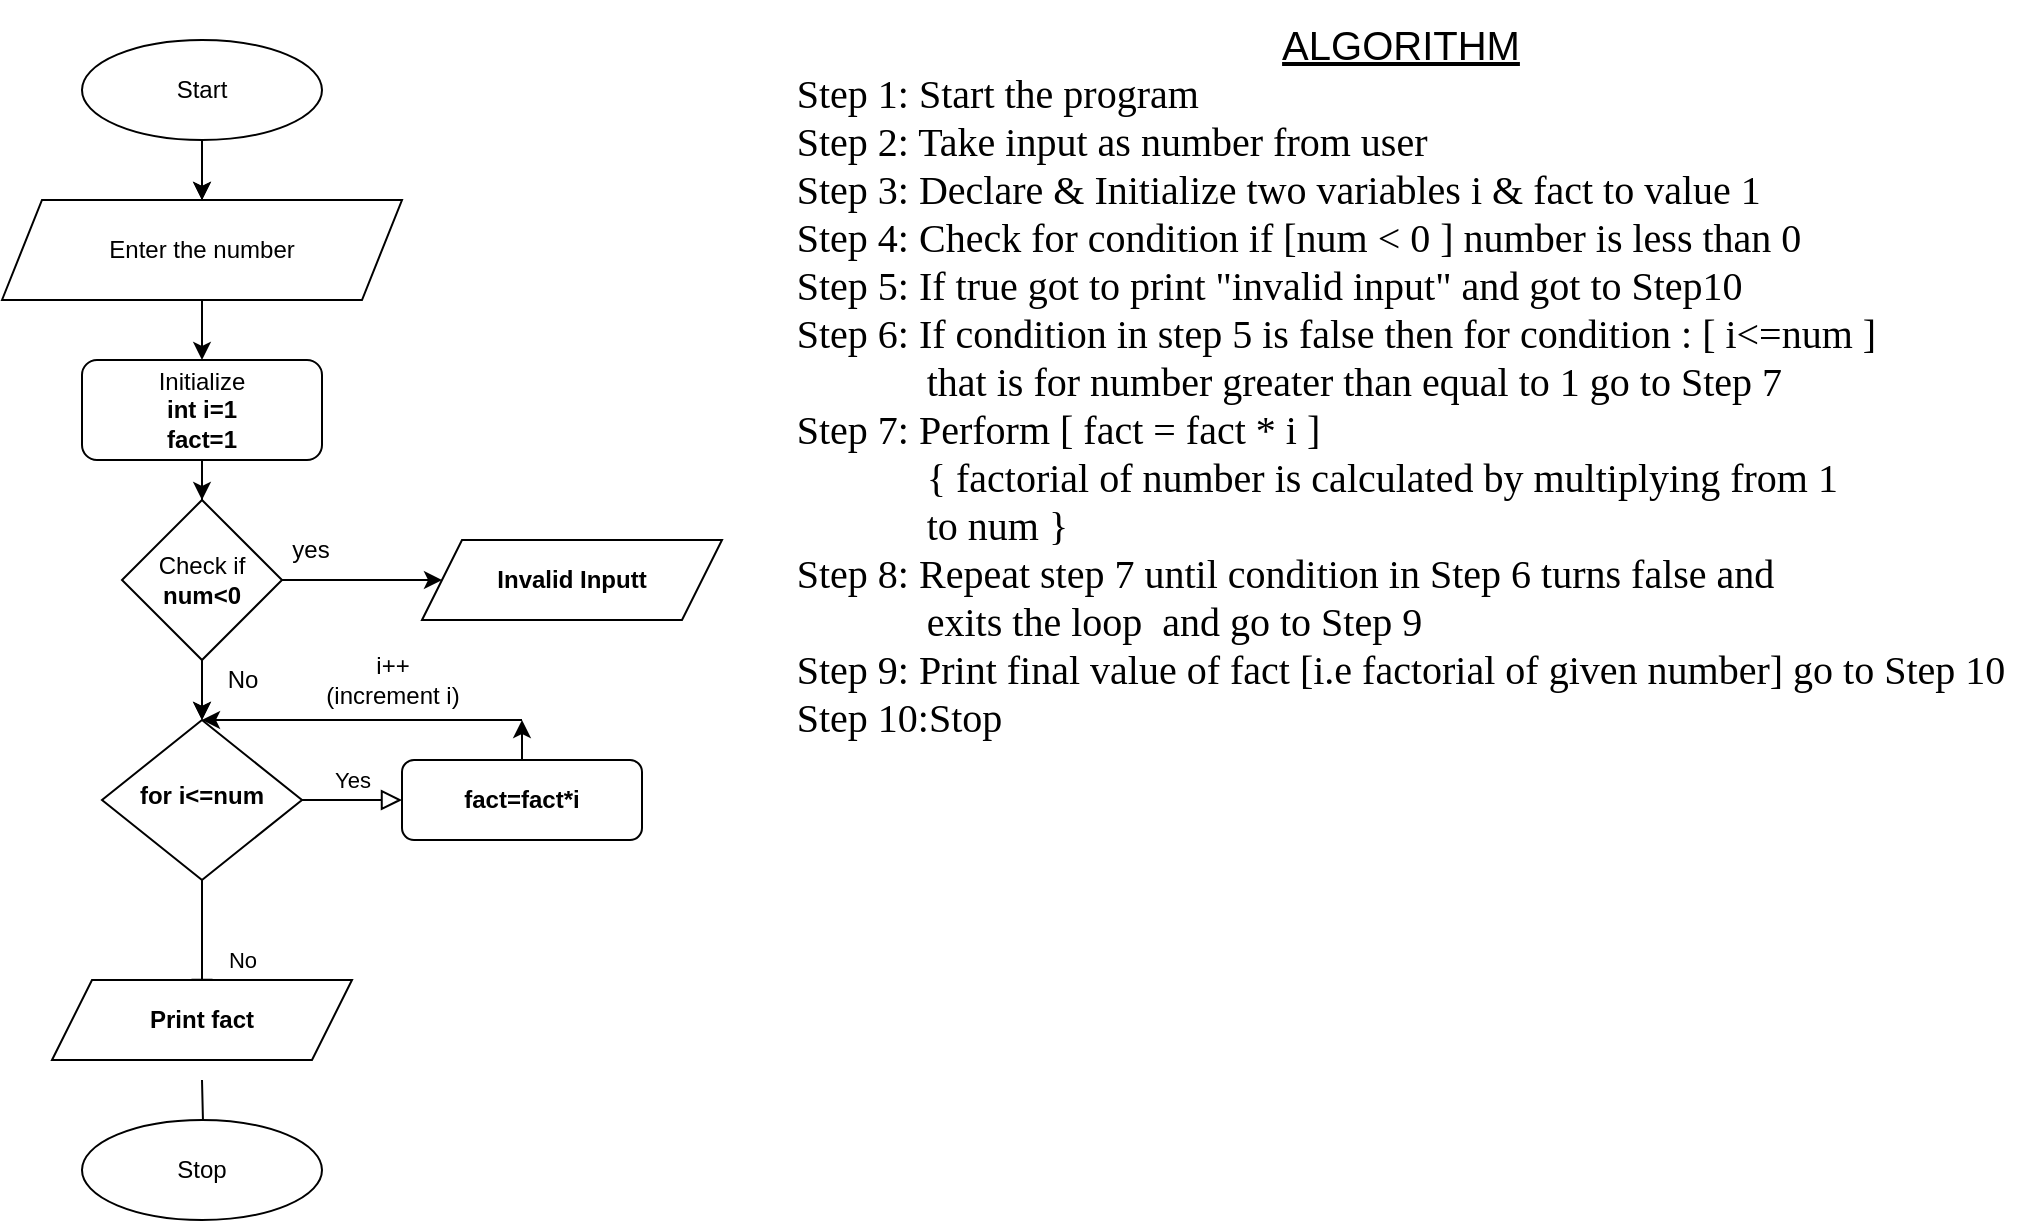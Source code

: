 <mxfile version="20.3.0" type="device"><diagram id="C5RBs43oDa-KdzZeNtuy" name="Page-1"><mxGraphModel dx="1038" dy="649" grid="1" gridSize="10" guides="1" tooltips="1" connect="1" arrows="1" fold="1" page="1" pageScale="1" pageWidth="827" pageHeight="1169" math="0" shadow="0"><root><mxCell id="WIyWlLk6GJQsqaUBKTNV-0"/><mxCell id="WIyWlLk6GJQsqaUBKTNV-1" parent="WIyWlLk6GJQsqaUBKTNV-0"/><mxCell id="WIyWlLk6GJQsqaUBKTNV-2" value="" style="rounded=0;html=1;jettySize=auto;orthogonalLoop=1;fontSize=11;endArrow=block;endFill=0;endSize=8;strokeWidth=1;shadow=0;labelBackgroundColor=none;edgeStyle=orthogonalEdgeStyle;" parent="WIyWlLk6GJQsqaUBKTNV-1" edge="1"><mxGeometry relative="1" as="geometry"><mxPoint x="130" y="70" as="sourcePoint"/><mxPoint x="130" y="110" as="targetPoint"/></mxGeometry></mxCell><mxCell id="WIyWlLk6GJQsqaUBKTNV-9" value="Yes" style="edgeStyle=orthogonalEdgeStyle;rounded=0;html=1;jettySize=auto;orthogonalLoop=1;fontSize=11;endArrow=block;endFill=0;endSize=8;strokeWidth=1;shadow=0;labelBackgroundColor=none;" parent="WIyWlLk6GJQsqaUBKTNV-1" source="WIyWlLk6GJQsqaUBKTNV-10" target="WIyWlLk6GJQsqaUBKTNV-12" edge="1"><mxGeometry y="10" relative="1" as="geometry"><mxPoint as="offset"/></mxGeometry></mxCell><mxCell id="WIyWlLk6GJQsqaUBKTNV-10" value="&lt;b&gt;for i&amp;lt;=num&lt;/b&gt;" style="rhombus;whiteSpace=wrap;html=1;shadow=0;fontFamily=Helvetica;fontSize=12;align=center;strokeWidth=1;spacing=6;spacingTop=-4;" parent="WIyWlLk6GJQsqaUBKTNV-1" vertex="1"><mxGeometry x="80" y="400" width="100" height="80" as="geometry"/></mxCell><mxCell id="lYnoROZ3ggJXZiapQa3B-4" style="edgeStyle=orthogonalEdgeStyle;rounded=0;orthogonalLoop=1;jettySize=auto;html=1;exitX=0.5;exitY=1;exitDx=0;exitDy=0;" parent="WIyWlLk6GJQsqaUBKTNV-1" target="lYnoROZ3ggJXZiapQa3B-3" edge="1"><mxGeometry relative="1" as="geometry"><mxPoint x="130" y="580" as="sourcePoint"/></mxGeometry></mxCell><mxCell id="lYnoROZ3ggJXZiapQa3B-18" value="" style="edgeStyle=orthogonalEdgeStyle;rounded=0;orthogonalLoop=1;jettySize=auto;html=1;" parent="WIyWlLk6GJQsqaUBKTNV-1" source="WIyWlLk6GJQsqaUBKTNV-12" edge="1"><mxGeometry relative="1" as="geometry"><mxPoint x="290" y="400" as="targetPoint"/></mxGeometry></mxCell><mxCell id="WIyWlLk6GJQsqaUBKTNV-12" value="&lt;b&gt;fact=fact*i&lt;/b&gt;" style="rounded=1;whiteSpace=wrap;html=1;fontSize=12;glass=0;strokeWidth=1;shadow=0;" parent="WIyWlLk6GJQsqaUBKTNV-1" vertex="1"><mxGeometry x="230" y="420" width="120" height="40" as="geometry"/></mxCell><mxCell id="lYnoROZ3ggJXZiapQa3B-1" value="" style="edgeStyle=orthogonalEdgeStyle;rounded=0;orthogonalLoop=1;jettySize=auto;html=1;entryX=0.5;entryY=0;entryDx=0;entryDy=0;" parent="WIyWlLk6GJQsqaUBKTNV-1" source="lYnoROZ3ggJXZiapQa3B-0" target="lYnoROZ3ggJXZiapQa3B-22" edge="1"><mxGeometry relative="1" as="geometry"><mxPoint x="130" y="210" as="targetPoint"/></mxGeometry></mxCell><mxCell id="svUJ43ATGJsY_IM7T3oH-1" style="edgeStyle=orthogonalEdgeStyle;rounded=0;orthogonalLoop=1;jettySize=auto;html=1;" parent="WIyWlLk6GJQsqaUBKTNV-1" source="lYnoROZ3ggJXZiapQa3B-0" edge="1"><mxGeometry relative="1" as="geometry"><mxPoint x="130" y="140" as="targetPoint"/></mxGeometry></mxCell><mxCell id="lYnoROZ3ggJXZiapQa3B-0" value="Enter the number" style="shape=parallelogram;perimeter=parallelogramPerimeter;whiteSpace=wrap;html=1;fixedSize=1;" parent="WIyWlLk6GJQsqaUBKTNV-1" vertex="1"><mxGeometry x="30" y="140" width="200" height="50" as="geometry"/></mxCell><mxCell id="svUJ43ATGJsY_IM7T3oH-0" value="" style="edgeStyle=orthogonalEdgeStyle;rounded=0;orthogonalLoop=1;jettySize=auto;html=1;" parent="WIyWlLk6GJQsqaUBKTNV-1" source="lYnoROZ3ggJXZiapQa3B-2" edge="1"><mxGeometry relative="1" as="geometry"><mxPoint x="130" y="140" as="targetPoint"/></mxGeometry></mxCell><mxCell id="lYnoROZ3ggJXZiapQa3B-2" value="Start" style="ellipse;whiteSpace=wrap;html=1;" parent="WIyWlLk6GJQsqaUBKTNV-1" vertex="1"><mxGeometry x="70" y="60" width="120" height="50" as="geometry"/></mxCell><mxCell id="lYnoROZ3ggJXZiapQa3B-3" value="Stop" style="ellipse;whiteSpace=wrap;html=1;" parent="WIyWlLk6GJQsqaUBKTNV-1" vertex="1"><mxGeometry x="70" y="600" width="120" height="50" as="geometry"/></mxCell><mxCell id="lYnoROZ3ggJXZiapQa3B-14" style="edgeStyle=orthogonalEdgeStyle;rounded=0;orthogonalLoop=1;jettySize=auto;html=1;entryX=0;entryY=0.5;entryDx=0;entryDy=0;" parent="WIyWlLk6GJQsqaUBKTNV-1" source="lYnoROZ3ggJXZiapQa3B-12" target="svUJ43ATGJsY_IM7T3oH-2" edge="1"><mxGeometry relative="1" as="geometry"/></mxCell><mxCell id="lYnoROZ3ggJXZiapQa3B-15" value="" style="edgeStyle=orthogonalEdgeStyle;rounded=0;orthogonalLoop=1;jettySize=auto;html=1;" parent="WIyWlLk6GJQsqaUBKTNV-1" source="lYnoROZ3ggJXZiapQa3B-12" target="WIyWlLk6GJQsqaUBKTNV-10" edge="1"><mxGeometry relative="1" as="geometry"/></mxCell><mxCell id="lYnoROZ3ggJXZiapQa3B-23" style="edgeStyle=orthogonalEdgeStyle;rounded=0;orthogonalLoop=1;jettySize=auto;html=1;" parent="WIyWlLk6GJQsqaUBKTNV-1" source="lYnoROZ3ggJXZiapQa3B-12" target="WIyWlLk6GJQsqaUBKTNV-10" edge="1"><mxGeometry relative="1" as="geometry"/></mxCell><mxCell id="lYnoROZ3ggJXZiapQa3B-12" value="Check if&lt;br&gt;&lt;b&gt;num&amp;lt;0&lt;/b&gt;" style="rhombus;whiteSpace=wrap;html=1;" parent="WIyWlLk6GJQsqaUBKTNV-1" vertex="1"><mxGeometry x="90" y="290" width="80" height="80" as="geometry"/></mxCell><mxCell id="lYnoROZ3ggJXZiapQa3B-20" value="" style="endArrow=classic;html=1;rounded=0;entryX=0.5;entryY=0;entryDx=0;entryDy=0;" parent="WIyWlLk6GJQsqaUBKTNV-1" target="WIyWlLk6GJQsqaUBKTNV-10" edge="1"><mxGeometry width="50" height="50" relative="1" as="geometry"><mxPoint x="290" y="400" as="sourcePoint"/><mxPoint x="210" y="450" as="targetPoint"/></mxGeometry></mxCell><mxCell id="lYnoROZ3ggJXZiapQa3B-21" value="i++&lt;br&gt;(increment i)" style="text;html=1;resizable=0;autosize=1;align=center;verticalAlign=middle;points=[];fillColor=none;strokeColor=none;rounded=0;" parent="WIyWlLk6GJQsqaUBKTNV-1" vertex="1"><mxGeometry x="180" y="360" width="90" height="40" as="geometry"/></mxCell><mxCell id="lYnoROZ3ggJXZiapQa3B-24" value="" style="edgeStyle=orthogonalEdgeStyle;rounded=0;orthogonalLoop=1;jettySize=auto;html=1;" parent="WIyWlLk6GJQsqaUBKTNV-1" source="lYnoROZ3ggJXZiapQa3B-22" target="lYnoROZ3ggJXZiapQa3B-12" edge="1"><mxGeometry relative="1" as="geometry"/></mxCell><mxCell id="lYnoROZ3ggJXZiapQa3B-22" value="Initialize&lt;br&gt;&lt;b&gt;int i=1&lt;br&gt;fact=1&lt;/b&gt;" style="rounded=1;whiteSpace=wrap;html=1;" parent="WIyWlLk6GJQsqaUBKTNV-1" vertex="1"><mxGeometry x="70" y="220" width="120" height="50" as="geometry"/></mxCell><mxCell id="lYnoROZ3ggJXZiapQa3B-25" value="yes" style="text;html=1;resizable=0;autosize=1;align=center;verticalAlign=middle;points=[];fillColor=none;strokeColor=none;rounded=0;" parent="WIyWlLk6GJQsqaUBKTNV-1" vertex="1"><mxGeometry x="164" y="300" width="40" height="30" as="geometry"/></mxCell><mxCell id="lYnoROZ3ggJXZiapQa3B-26" value="No" style="text;html=1;resizable=0;autosize=1;align=center;verticalAlign=middle;points=[];fillColor=none;strokeColor=none;rounded=0;" parent="WIyWlLk6GJQsqaUBKTNV-1" vertex="1"><mxGeometry x="130" y="365" width="40" height="30" as="geometry"/></mxCell><mxCell id="lYnoROZ3ggJXZiapQa3B-27" value="No" style="rounded=0;html=1;jettySize=auto;orthogonalLoop=1;fontSize=11;endArrow=block;endFill=0;endSize=8;strokeWidth=1;shadow=0;labelBackgroundColor=none;edgeStyle=orthogonalEdgeStyle;" parent="WIyWlLk6GJQsqaUBKTNV-1" edge="1"><mxGeometry x="0.333" y="20" relative="1" as="geometry"><mxPoint as="offset"/><mxPoint x="130" y="480" as="sourcePoint"/><mxPoint x="130" y="540" as="targetPoint"/><Array as="points"><mxPoint x="130" y="500"/><mxPoint x="130" y="500"/></Array></mxGeometry></mxCell><mxCell id="iXhg-Dmxnr5Got1JAh_S-0" value="&lt;font style=&quot;font-size: 20px;&quot;&gt;&lt;u&gt;ALGORITHM&lt;/u&gt;&lt;br&gt;&lt;div style=&quot;text-align: left;&quot;&gt;&lt;span style=&quot;background-color: initial;&quot;&gt;&lt;font style=&quot;font-size: 20px;&quot; face=&quot;Times New Roman&quot;&gt;Step 1: Start the program&lt;/font&gt;&lt;/span&gt;&lt;/div&gt;&lt;div style=&quot;text-align: left;&quot;&gt;&lt;span style=&quot;background-color: initial;&quot;&gt;&lt;font style=&quot;font-size: 20px;&quot; face=&quot;Times New Roman&quot;&gt;Step 2: Take input as number from user&lt;/font&gt;&lt;/span&gt;&lt;/div&gt;&lt;div style=&quot;text-align: left;&quot;&gt;&lt;span style=&quot;background-color: initial;&quot;&gt;&lt;font style=&quot;font-size: 20px;&quot; face=&quot;Times New Roman&quot;&gt;Step 3: Declare &amp;amp; Initialize two variables i &amp;amp; fact to value 1&lt;/font&gt;&lt;/span&gt;&lt;/div&gt;&lt;div style=&quot;text-align: left;&quot;&gt;&lt;font style=&quot;font-size: 20px;&quot; face=&quot;Times New Roman&quot;&gt;Step 4: Check for condition if [num &amp;lt; 0 ] number is less than 0&amp;nbsp;&lt;/font&gt;&lt;/div&gt;&lt;div style=&quot;text-align: left;&quot;&gt;&lt;font style=&quot;font-size: 20px;&quot; face=&quot;Times New Roman&quot;&gt;Step 5: If true got to print &quot;invalid input&quot; and got to Step10&lt;/font&gt;&lt;/div&gt;&lt;div style=&quot;text-align: left;&quot;&gt;&lt;font style=&quot;font-size: 20px;&quot; face=&quot;Times New Roman&quot;&gt;Step 6: If condition in step 5 is false then for condition : [ i&amp;lt;=num ]&lt;/font&gt;&lt;/div&gt;&lt;div style=&quot;text-align: left;&quot;&gt;&lt;font style=&quot;font-size: 20px;&quot; face=&quot;Times New Roman&quot;&gt;&amp;nbsp; &amp;nbsp; &amp;nbsp; &amp;nbsp; &amp;nbsp; &amp;nbsp; &amp;nbsp;that is for number greater than equal to 1 go to Step 7&lt;/font&gt;&lt;/div&gt;&lt;div style=&quot;text-align: left;&quot;&gt;&lt;font style=&quot;font-size: 20px;&quot; face=&quot;Times New Roman&quot;&gt;Step 7: Perform [ fact = fact * i ]&lt;/font&gt;&lt;/div&gt;&lt;div style=&quot;text-align: left;&quot;&gt;&lt;font style=&quot;font-size: 20px;&quot; face=&quot;Times New Roman&quot;&gt;&amp;nbsp; &amp;nbsp; &amp;nbsp; &amp;nbsp; &amp;nbsp; &amp;nbsp; &amp;nbsp;{&amp;nbsp;&lt;span style=&quot;background-color: initial;&quot;&gt;factorial of number is calculated by multiplying from 1&lt;/span&gt;&lt;/font&gt;&lt;/div&gt;&lt;div style=&quot;text-align: left;&quot;&gt;&lt;font style=&quot;font-size: 20px;&quot; face=&quot;Times New Roman&quot;&gt;&amp;nbsp; &amp;nbsp; &amp;nbsp; &amp;nbsp; &amp;nbsp; &amp;nbsp; &amp;nbsp;to num }&lt;/font&gt;&lt;/div&gt;&lt;div style=&quot;text-align: left;&quot;&gt;&lt;font style=&quot;font-size: 20px;&quot; face=&quot;Times New Roman&quot;&gt;Step 8: Repeat step 7 until condition in Step 6 turns false and&amp;nbsp;&lt;/font&gt;&lt;/div&gt;&lt;div style=&quot;text-align: left;&quot;&gt;&lt;font style=&quot;font-size: 20px;&quot; face=&quot;Times New Roman&quot;&gt;&amp;nbsp; &amp;nbsp; &amp;nbsp; &amp;nbsp; &amp;nbsp; &amp;nbsp; &amp;nbsp;exits the loop&amp;nbsp; and go to Step 9&lt;/font&gt;&lt;/div&gt;&lt;div style=&quot;text-align: left;&quot;&gt;&lt;font style=&quot;font-size: 20px;&quot; face=&quot;Times New Roman&quot;&gt;Step 9: Print final value of fact [i.e factorial of given number] go to Step 10&lt;/font&gt;&lt;/div&gt;&lt;div style=&quot;text-align: left;&quot;&gt;&lt;font style=&quot;font-size: 20px;&quot; face=&quot;Times New Roman&quot;&gt;Step 10:Stop&lt;/font&gt;&lt;/div&gt;&lt;/font&gt;" style="text;html=1;resizable=0;autosize=1;align=center;verticalAlign=middle;points=[];fillColor=none;strokeColor=none;rounded=0;" parent="WIyWlLk6GJQsqaUBKTNV-1" vertex="1"><mxGeometry x="414" y="40" width="630" height="380" as="geometry"/></mxCell><mxCell id="svUJ43ATGJsY_IM7T3oH-2" value="&lt;b&gt;Invalid Inputt&lt;/b&gt;" style="shape=parallelogram;perimeter=parallelogramPerimeter;whiteSpace=wrap;html=1;fixedSize=1;" parent="WIyWlLk6GJQsqaUBKTNV-1" vertex="1"><mxGeometry x="240" y="310" width="150" height="40" as="geometry"/></mxCell><mxCell id="svUJ43ATGJsY_IM7T3oH-3" value="&lt;b&gt;Print fact&lt;/b&gt;" style="shape=parallelogram;perimeter=parallelogramPerimeter;whiteSpace=wrap;html=1;fixedSize=1;" parent="WIyWlLk6GJQsqaUBKTNV-1" vertex="1"><mxGeometry x="55" y="530" width="150" height="40" as="geometry"/></mxCell></root></mxGraphModel></diagram></mxfile>